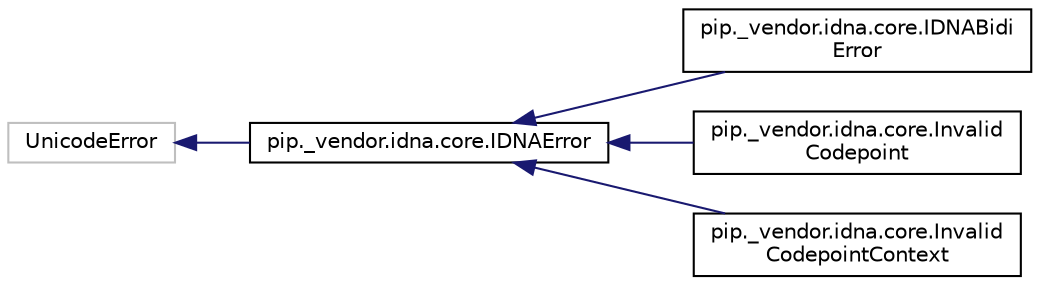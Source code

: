 digraph "Graphical Class Hierarchy"
{
 // LATEX_PDF_SIZE
  edge [fontname="Helvetica",fontsize="10",labelfontname="Helvetica",labelfontsize="10"];
  node [fontname="Helvetica",fontsize="10",shape=record];
  rankdir="LR";
  Node3530 [label="UnicodeError",height=0.2,width=0.4,color="grey75", fillcolor="white", style="filled",tooltip=" "];
  Node3530 -> Node0 [dir="back",color="midnightblue",fontsize="10",style="solid",fontname="Helvetica"];
  Node0 [label="pip._vendor.idna.core.IDNAError",height=0.2,width=0.4,color="black", fillcolor="white", style="filled",URL="$d7/d4a/classpip_1_1__vendor_1_1idna_1_1core_1_1_i_d_n_a_error.html",tooltip=" "];
  Node0 -> Node1 [dir="back",color="midnightblue",fontsize="10",style="solid",fontname="Helvetica"];
  Node1 [label="pip._vendor.idna.core.IDNABidi\lError",height=0.2,width=0.4,color="black", fillcolor="white", style="filled",URL="$d6/d64/classpip_1_1__vendor_1_1idna_1_1core_1_1_i_d_n_a_bidi_error.html",tooltip=" "];
  Node0 -> Node2 [dir="back",color="midnightblue",fontsize="10",style="solid",fontname="Helvetica"];
  Node2 [label="pip._vendor.idna.core.Invalid\lCodepoint",height=0.2,width=0.4,color="black", fillcolor="white", style="filled",URL="$d6/dc4/classpip_1_1__vendor_1_1idna_1_1core_1_1_invalid_codepoint.html",tooltip=" "];
  Node0 -> Node3 [dir="back",color="midnightblue",fontsize="10",style="solid",fontname="Helvetica"];
  Node3 [label="pip._vendor.idna.core.Invalid\lCodepointContext",height=0.2,width=0.4,color="black", fillcolor="white", style="filled",URL="$df/d24/classpip_1_1__vendor_1_1idna_1_1core_1_1_invalid_codepoint_context.html",tooltip=" "];
}
